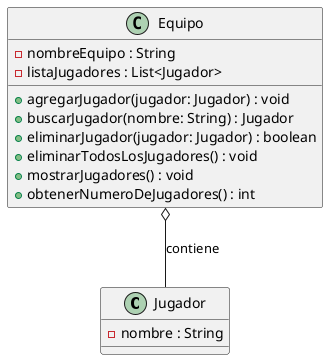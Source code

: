 @startuml
class Jugador{
    - nombre : String
}

class Equipo{
    - nombreEquipo : String
    - listaJugadores : List<Jugador>

    + agregarJugador(jugador: Jugador) : void
    + buscarJugador(nombre: String) : Jugador
    + eliminarJugador(jugador: Jugador) : boolean
    + eliminarTodosLosJugadores() : void
    + mostrarJugadores() : void
    + obtenerNumeroDeJugadores() : int  
}

Equipo o-- Jugador : contiene
@enduml

